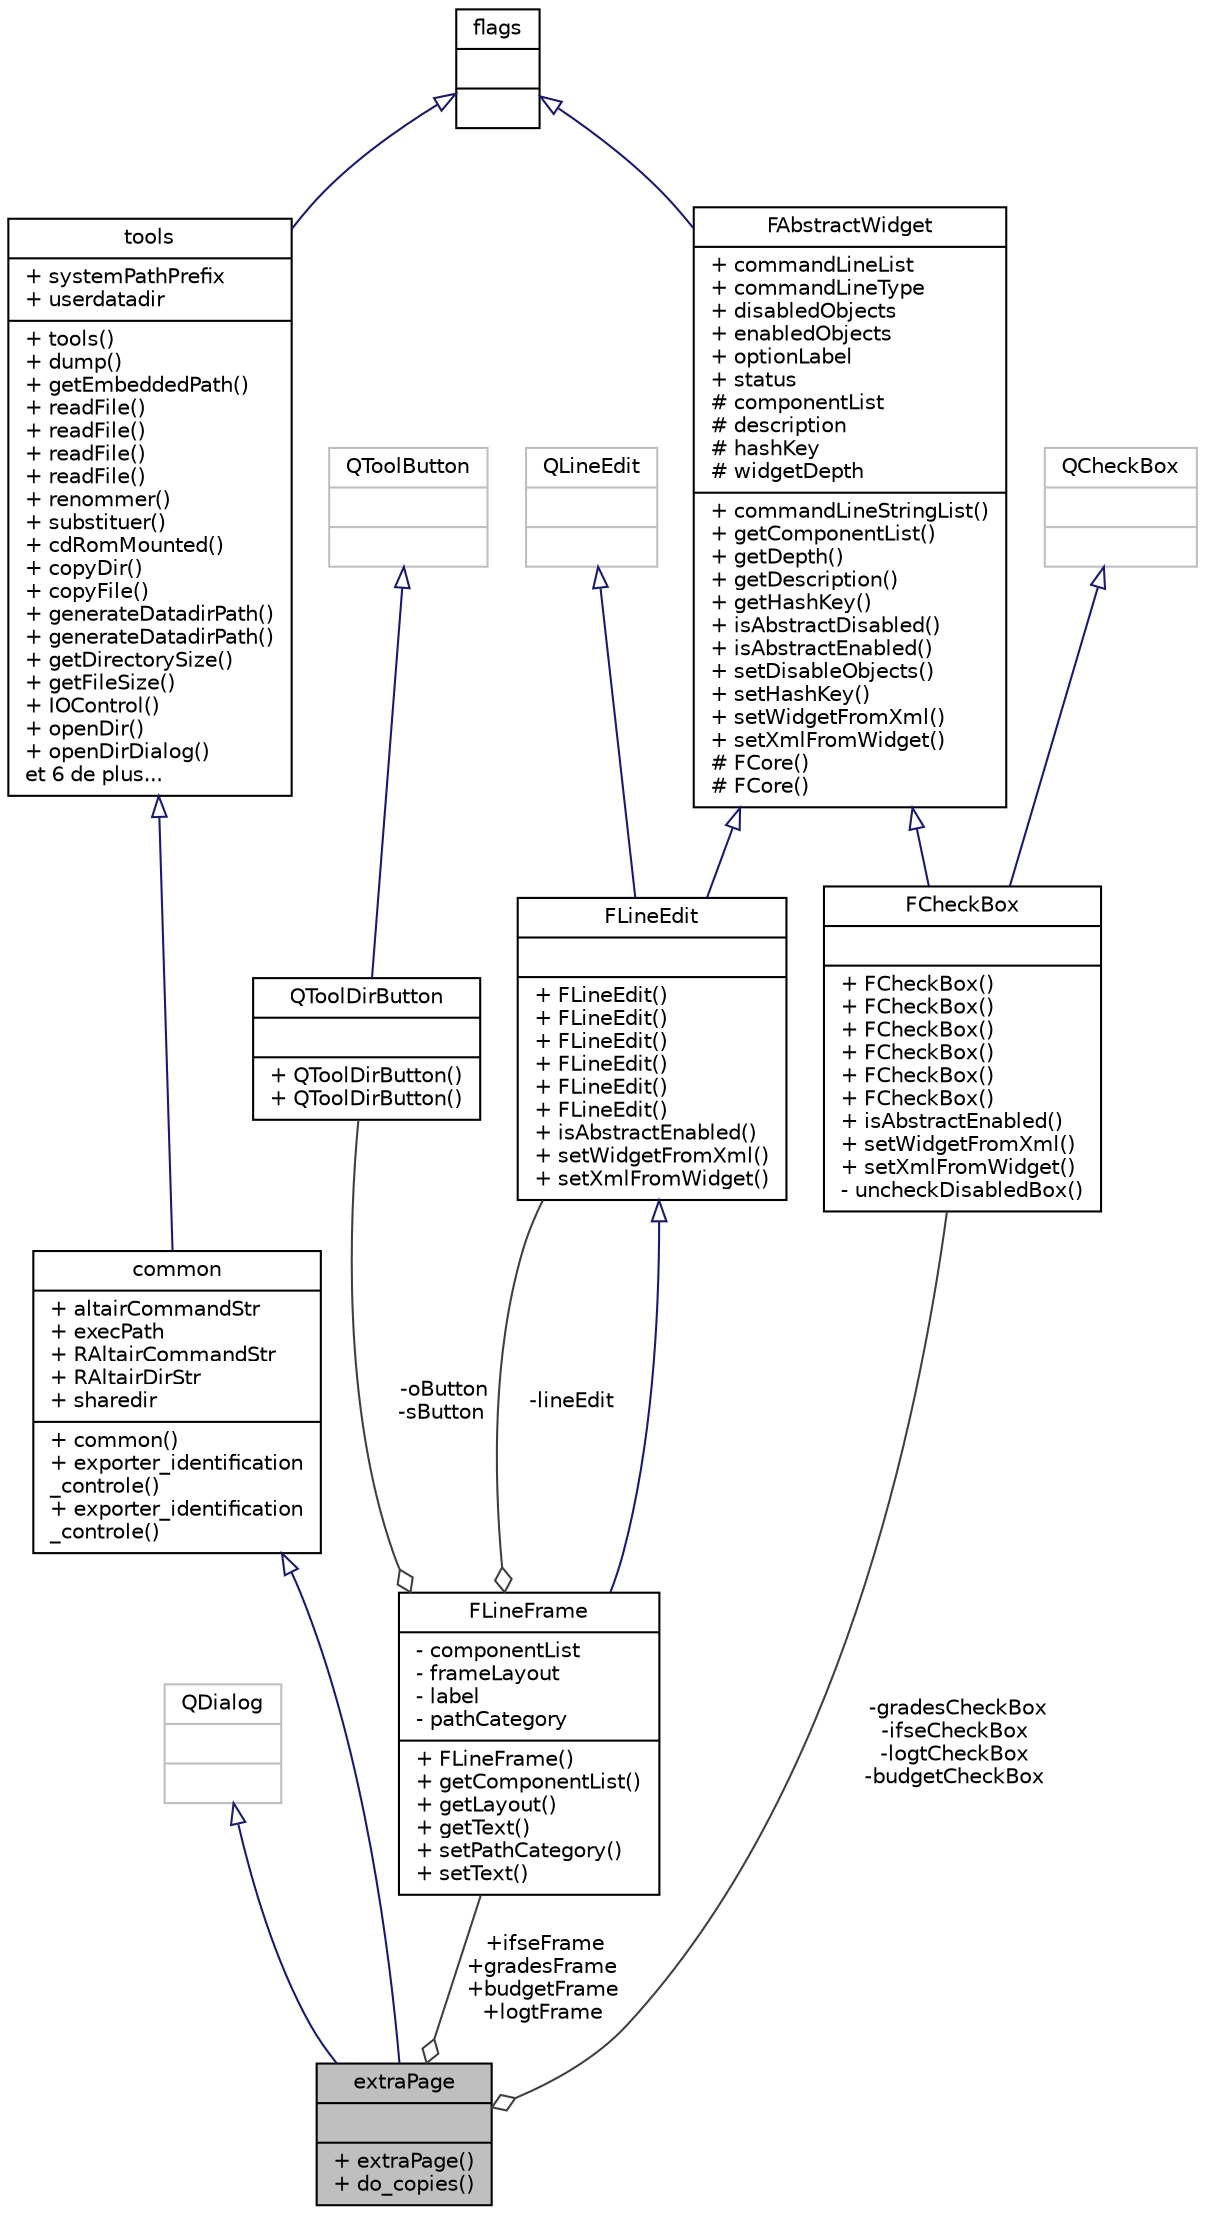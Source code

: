 digraph "extraPage"
{
 // INTERACTIVE_SVG=YES
  edge [fontname="Helvetica",fontsize="10",labelfontname="Helvetica",labelfontsize="10"];
  node [fontname="Helvetica",fontsize="10",shape=record];
  Node5 [label="{extraPage\n||+ extraPage()\l+ do_copies()\l}",height=0.2,width=0.4,color="black", fillcolor="grey75", style="filled", fontcolor="black"];
  Node6 -> Node5 [dir="back",color="midnightblue",fontsize="10",style="solid",arrowtail="onormal",fontname="Helvetica"];
  Node6 [label="{QDialog\n||}",height=0.2,width=0.4,color="grey75", fillcolor="white", style="filled"];
  Node7 -> Node5 [dir="back",color="midnightblue",fontsize="10",style="solid",arrowtail="onormal",fontname="Helvetica"];
  Node7 [label="{common\n|+ altairCommandStr\l+ execPath\l+ RAltairCommandStr\l+ RAltairDirStr\l+ sharedir\l|+ common()\l+ exporter_identification\l_controle()\l+ exporter_identification\l_controle()\l}",height=0.2,width=0.4,color="black", fillcolor="white", style="filled",URL="$classcommon.html",tooltip="Classe dérivée de la classe tools ajoutant des fonctionnalités de communication de l&#39;interface vers l..."];
  Node8 -> Node7 [dir="back",color="midnightblue",fontsize="10",style="solid",arrowtail="onormal",fontname="Helvetica"];
  Node8 [label="{tools\n|+ systemPathPrefix\l+ userdatadir\l|+ tools()\l+ dump()\l+ getEmbeddedPath()\l+ readFile()\l+ readFile()\l+ readFile()\l+ readFile()\l+ renommer()\l+ substituer()\l+ cdRomMounted()\l+ copyDir()\l+ copyFile()\l+ generateDatadirPath()\l+ generateDatadirPath()\l+ getDirectorySize()\l+ getFileSize()\l+ IOControl()\l+ openDir()\l+ openDirDialog()\let 6 de plus...\l}",height=0.2,width=0.4,color="black", fillcolor="white", style="filled",URL="$classtools.html"];
  Node9 -> Node8 [dir="back",color="midnightblue",fontsize="10",style="solid",arrowtail="onormal",fontname="Helvetica"];
  Node9 [label="{flags\n||}",height=0.2,width=0.4,color="black", fillcolor="white", style="filled",URL="$classflags.html"];
  Node10 -> Node5 [color="grey25",fontsize="10",style="solid",label=" +ifseFrame\n+gradesFrame\n+budgetFrame\n+logtFrame" ,arrowhead="odiamond",fontname="Helvetica"];
  Node10 [label="{FLineFrame\n|- componentList\l- frameLayout\l- label\l- pathCategory\l|+ FLineFrame()\l+ getComponentList()\l+ getLayout()\l+ getText()\l+ setPathCategory()\l+ setText()\l}",height=0.2,width=0.4,color="black", fillcolor="white", style="filled",URL="$class_f_line_frame.html",tooltip="Ligne de saisie de texte FLineEdit enrichie de fonctionnalités. "];
  Node11 -> Node10 [dir="back",color="midnightblue",fontsize="10",style="solid",arrowtail="onormal",fontname="Helvetica"];
  Node11 [label="{FLineEdit\n||+ FLineEdit()\l+ FLineEdit()\l+ FLineEdit()\l+ FLineEdit()\l+ FLineEdit()\l+ FLineEdit()\l+ isAbstractEnabled()\l+ setWidgetFromXml()\l+ setXmlFromWidget()\l}",height=0.2,width=0.4,color="black", fillcolor="white", style="filled",URL="$class_f_line_edit.html"];
  Node12 -> Node11 [dir="back",color="midnightblue",fontsize="10",style="solid",arrowtail="onormal",fontname="Helvetica"];
  Node12 [label="{QLineEdit\n||}",height=0.2,width=0.4,color="grey75", fillcolor="white", style="filled"];
  Node13 -> Node11 [dir="back",color="midnightblue",fontsize="10",style="solid",arrowtail="onormal",fontname="Helvetica"];
  Node13 [label="{FAbstractWidget\n|+ commandLineList\l+ commandLineType\l+ disabledObjects\l+ enabledObjects\l+ optionLabel\l+ status\l# componentList\l# description\l# hashKey\l# widgetDepth\l|+ commandLineStringList()\l+ getComponentList()\l+ getDepth()\l+ getDescription()\l+ getHashKey()\l+ isAbstractDisabled()\l+ isAbstractEnabled()\l+ setDisableObjects()\l+ setHashKey()\l+ setWidgetFromXml()\l+ setXmlFromWidget()\l# FCore()\l# FCore()\l}",height=0.2,width=0.4,color="black", fillcolor="white", style="filled",URL="$class_f_abstract_widget.html"];
  Node9 -> Node13 [dir="back",color="midnightblue",fontsize="10",style="solid",arrowtail="onormal",fontname="Helvetica"];
  Node14 -> Node10 [color="grey25",fontsize="10",style="solid",label=" -oButton\n-sButton" ,arrowhead="odiamond",fontname="Helvetica"];
  Node14 [label="{QToolDirButton\n||+ QToolDirButton()\l+ QToolDirButton()\l}",height=0.2,width=0.4,color="black", fillcolor="white", style="filled",URL="$class_q_tool_dir_button.html"];
  Node15 -> Node14 [dir="back",color="midnightblue",fontsize="10",style="solid",arrowtail="onormal",fontname="Helvetica"];
  Node15 [label="{QToolButton\n||}",height=0.2,width=0.4,color="grey75", fillcolor="white", style="filled"];
  Node11 -> Node10 [color="grey25",fontsize="10",style="solid",label=" -lineEdit" ,arrowhead="odiamond",fontname="Helvetica"];
  Node16 -> Node5 [color="grey25",fontsize="10",style="solid",label=" -gradesCheckBox\n-ifseCheckBox\n-logtCheckBox\n-budgetCheckBox" ,arrowhead="odiamond",fontname="Helvetica"];
  Node16 [label="{FCheckBox\n||+ FCheckBox()\l+ FCheckBox()\l+ FCheckBox()\l+ FCheckBox()\l+ FCheckBox()\l+ FCheckBox()\l+ isAbstractEnabled()\l+ setWidgetFromXml()\l+ setXmlFromWidget()\l- uncheckDisabledBox()\l}",height=0.2,width=0.4,color="black", fillcolor="white", style="filled",URL="$class_f_check_box.html"];
  Node17 -> Node16 [dir="back",color="midnightblue",fontsize="10",style="solid",arrowtail="onormal",fontname="Helvetica"];
  Node17 [label="{QCheckBox\n||}",height=0.2,width=0.4,color="grey75", fillcolor="white", style="filled"];
  Node13 -> Node16 [dir="back",color="midnightblue",fontsize="10",style="solid",arrowtail="onormal",fontname="Helvetica"];
}
